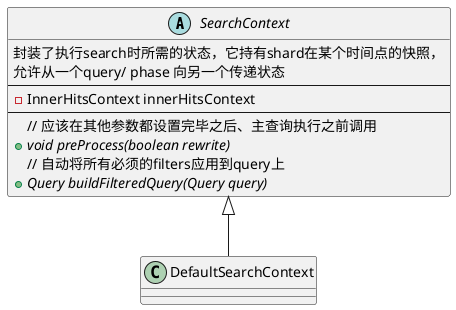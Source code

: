 @startuml
abstract class SearchContext {
    封装了执行search时所需的状态，它持有shard在某个时间点的快照，
    允许从一个query/ phase 向另一个传递状态
    ---
    -InnerHitsContext innerHitsContext
    ---
    // 应该在其他参数都设置完毕之后、主查询执行之前调用
    +{abstract} void preProcess(boolean rewrite)
    // 自动将所有必须的filters应用到query上
    +{abstract} Query buildFilteredQuery(Query query)
}

class DefaultSearchContext extends SearchContext{

}

@enduml